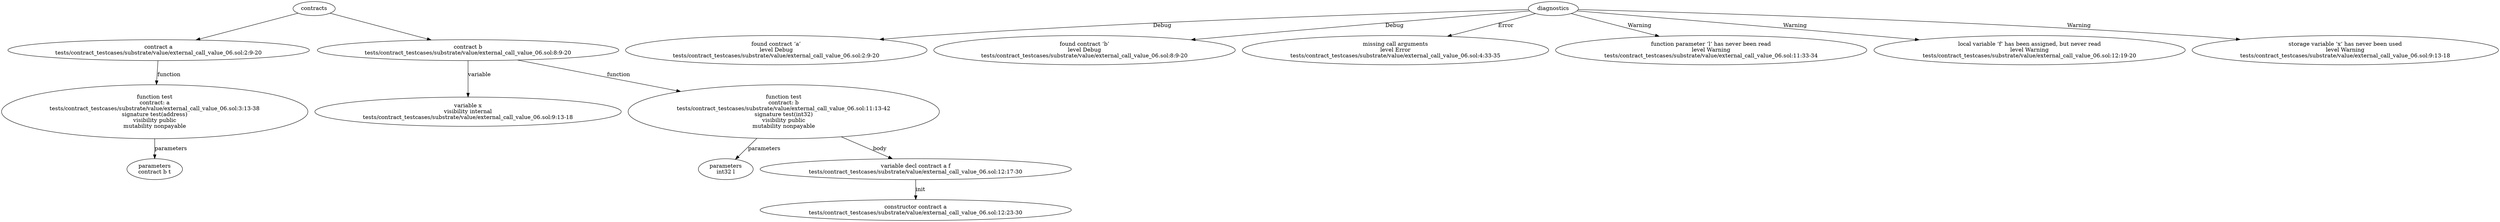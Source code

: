 strict digraph "tests/contract_testcases/substrate/value/external_call_value_06.sol" {
	contract [label="contract a\ntests/contract_testcases/substrate/value/external_call_value_06.sol:2:9-20"]
	test [label="function test\ncontract: a\ntests/contract_testcases/substrate/value/external_call_value_06.sol:3:13-38\nsignature test(address)\nvisibility public\nmutability nonpayable"]
	parameters [label="parameters\ncontract b t"]
	contract_4 [label="contract b\ntests/contract_testcases/substrate/value/external_call_value_06.sol:8:9-20"]
	var [label="variable x\nvisibility internal\ntests/contract_testcases/substrate/value/external_call_value_06.sol:9:13-18"]
	test_6 [label="function test\ncontract: b\ntests/contract_testcases/substrate/value/external_call_value_06.sol:11:13-42\nsignature test(int32)\nvisibility public\nmutability nonpayable"]
	parameters_7 [label="parameters\nint32 l"]
	var_decl [label="variable decl contract a f\ntests/contract_testcases/substrate/value/external_call_value_06.sol:12:17-30"]
	constructor [label="constructor contract a\ntests/contract_testcases/substrate/value/external_call_value_06.sol:12:23-30"]
	diagnostic [label="found contract ‘a’\nlevel Debug\ntests/contract_testcases/substrate/value/external_call_value_06.sol:2:9-20"]
	diagnostic_12 [label="found contract ‘b’\nlevel Debug\ntests/contract_testcases/substrate/value/external_call_value_06.sol:8:9-20"]
	diagnostic_13 [label="missing call arguments\nlevel Error\ntests/contract_testcases/substrate/value/external_call_value_06.sol:4:33-35"]
	diagnostic_14 [label="function parameter ‘l‘ has never been read\nlevel Warning\ntests/contract_testcases/substrate/value/external_call_value_06.sol:11:33-34"]
	diagnostic_15 [label="local variable ‘f‘ has been assigned, but never read\nlevel Warning\ntests/contract_testcases/substrate/value/external_call_value_06.sol:12:19-20"]
	diagnostic_16 [label="storage variable ‘x‘ has never been used\nlevel Warning\ntests/contract_testcases/substrate/value/external_call_value_06.sol:9:13-18"]
	contracts -> contract
	contract -> test [label="function"]
	test -> parameters [label="parameters"]
	contracts -> contract_4
	contract_4 -> var [label="variable"]
	contract_4 -> test_6 [label="function"]
	test_6 -> parameters_7 [label="parameters"]
	test_6 -> var_decl [label="body"]
	var_decl -> constructor [label="init"]
	diagnostics -> diagnostic [label="Debug"]
	diagnostics -> diagnostic_12 [label="Debug"]
	diagnostics -> diagnostic_13 [label="Error"]
	diagnostics -> diagnostic_14 [label="Warning"]
	diagnostics -> diagnostic_15 [label="Warning"]
	diagnostics -> diagnostic_16 [label="Warning"]
}
